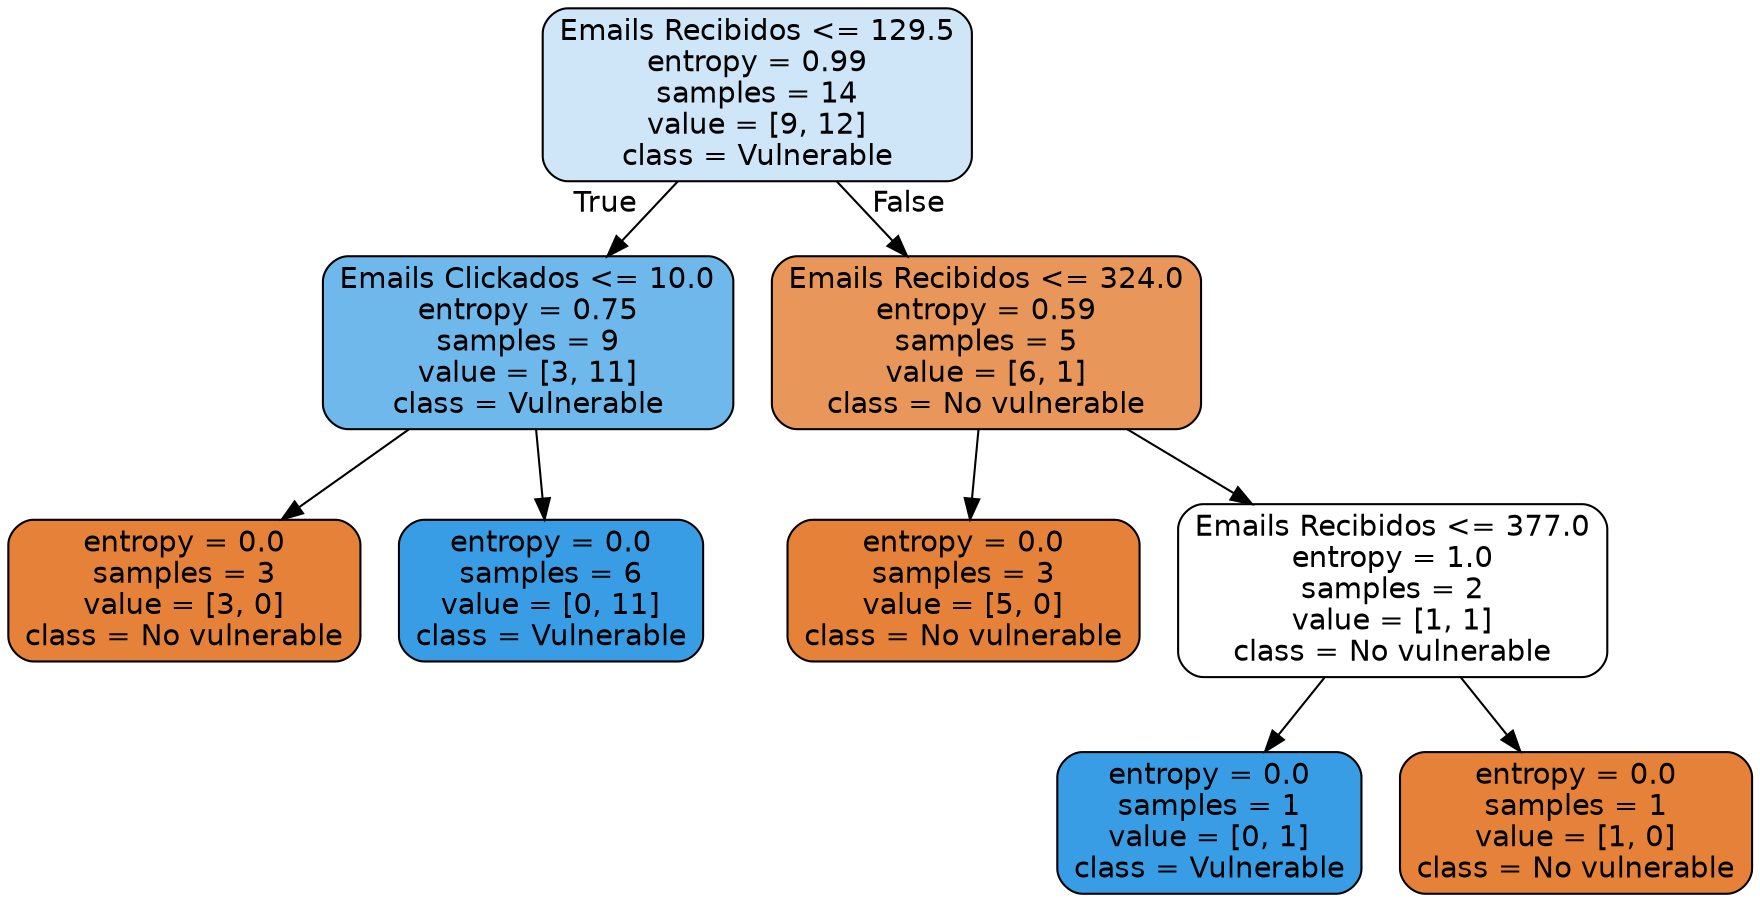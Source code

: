 digraph Tree {
node [shape=box, style="filled, rounded", color="black", fontname="helvetica"] ;
edge [fontname="helvetica"] ;
0 [label="Emails Recibidos <= 129.5\nentropy = 0.99\nsamples = 14\nvalue = [9, 12]\nclass = Vulnerable", fillcolor="#cee6f8"] ;
1 [label="Emails Clickados <= 10.0\nentropy = 0.75\nsamples = 9\nvalue = [3, 11]\nclass = Vulnerable", fillcolor="#6fb8ec"] ;
0 -> 1 [labeldistance=2.5, labelangle=45, headlabel="True"] ;
2 [label="entropy = 0.0\nsamples = 3\nvalue = [3, 0]\nclass = No vulnerable", fillcolor="#e58139"] ;
1 -> 2 ;
3 [label="entropy = 0.0\nsamples = 6\nvalue = [0, 11]\nclass = Vulnerable", fillcolor="#399de5"] ;
1 -> 3 ;
4 [label="Emails Recibidos <= 324.0\nentropy = 0.59\nsamples = 5\nvalue = [6, 1]\nclass = No vulnerable", fillcolor="#e9965a"] ;
0 -> 4 [labeldistance=2.5, labelangle=-45, headlabel="False"] ;
5 [label="entropy = 0.0\nsamples = 3\nvalue = [5, 0]\nclass = No vulnerable", fillcolor="#e58139"] ;
4 -> 5 ;
6 [label="Emails Recibidos <= 377.0\nentropy = 1.0\nsamples = 2\nvalue = [1, 1]\nclass = No vulnerable", fillcolor="#ffffff"] ;
4 -> 6 ;
7 [label="entropy = 0.0\nsamples = 1\nvalue = [0, 1]\nclass = Vulnerable", fillcolor="#399de5"] ;
6 -> 7 ;
8 [label="entropy = 0.0\nsamples = 1\nvalue = [1, 0]\nclass = No vulnerable", fillcolor="#e58139"] ;
6 -> 8 ;
}